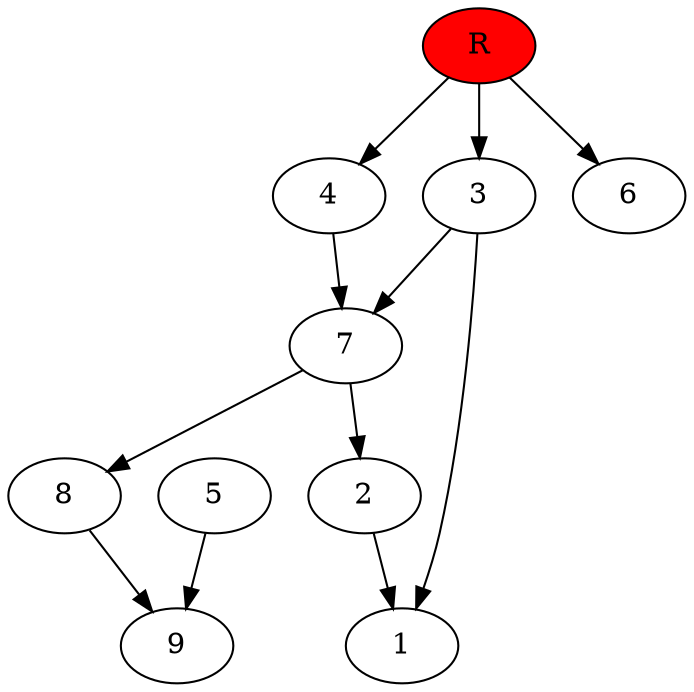 digraph prb75054 {
	1
	2
	3
	4
	5
	6
	7
	8
	R [fillcolor="#ff0000" style=filled]
	2 -> 1
	3 -> 1
	3 -> 7
	4 -> 7
	5 -> 9
	7 -> 2
	7 -> 8
	8 -> 9
	R -> 3
	R -> 4
	R -> 6
}
